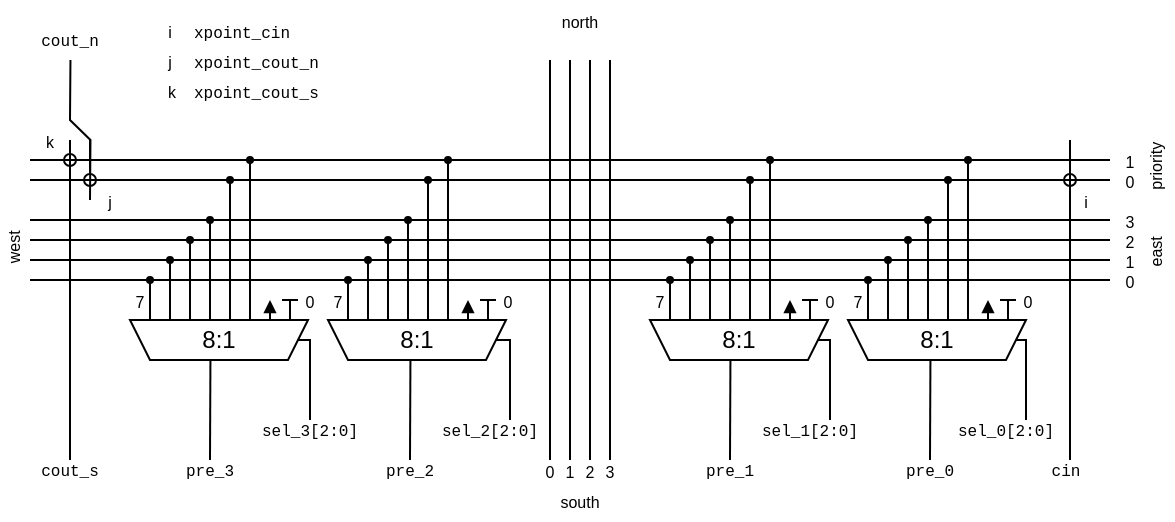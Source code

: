 <mxfile version="20.6.2" type="device"><diagram id="OSe3DrK_URqda5l4GInD" name="Page-1"><mxGraphModel dx="378" dy="245" grid="1" gridSize="10" guides="0" tooltips="1" connect="1" arrows="1" fold="1" page="1" pageScale="1" pageWidth="827" pageHeight="1169" math="0" shadow="0"><root><mxCell id="0"/><mxCell id="1" parent="0"/><mxCell id="ZqfGy2aPI4gO4ONC-MeF-138" value="" style="endArrow=none;html=1;rounded=0;fontSize=8;" parent="1" edge="1"><mxGeometry width="50" height="50" relative="1" as="geometry"><mxPoint x="538" y="260" as="sourcePoint"/><mxPoint x="518" y="220" as="targetPoint"/><Array as="points"><mxPoint x="538" y="220"/></Array></mxGeometry></mxCell><mxCell id="ZqfGy2aPI4gO4ONC-MeF-137" value="" style="endArrow=none;html=1;rounded=0;fontSize=8;" parent="1" edge="1"><mxGeometry width="50" height="50" relative="1" as="geometry"><mxPoint x="440" y="260" as="sourcePoint"/><mxPoint x="419" y="220" as="targetPoint"/><Array as="points"><mxPoint x="440" y="220"/></Array></mxGeometry></mxCell><mxCell id="ZqfGy2aPI4gO4ONC-MeF-136" value="" style="endArrow=none;html=1;rounded=0;fontSize=8;" parent="1" edge="1"><mxGeometry width="50" height="50" relative="1" as="geometry"><mxPoint x="280" y="260" as="sourcePoint"/><mxPoint x="260" y="220" as="targetPoint"/><Array as="points"><mxPoint x="280" y="220"/></Array></mxGeometry></mxCell><mxCell id="ZqfGy2aPI4gO4ONC-MeF-135" value="" style="endArrow=none;html=1;rounded=0;fontSize=8;" parent="1" edge="1"><mxGeometry width="50" height="50" relative="1" as="geometry"><mxPoint x="180" y="260" as="sourcePoint"/><mxPoint x="159" y="220" as="targetPoint"/><Array as="points"><mxPoint x="180" y="220"/></Array></mxGeometry></mxCell><mxCell id="ZqfGy2aPI4gO4ONC-MeF-3" value="" style="endArrow=none;html=1;rounded=0;" parent="1" edge="1"><mxGeometry width="50" height="50" relative="1" as="geometry"><mxPoint x="580" y="190" as="sourcePoint"/><mxPoint x="40" y="190" as="targetPoint"/></mxGeometry></mxCell><mxCell id="ZqfGy2aPI4gO4ONC-MeF-4" value="" style="endArrow=none;html=1;rounded=0;" parent="1" edge="1"><mxGeometry width="50" height="50" relative="1" as="geometry"><mxPoint x="580" y="180" as="sourcePoint"/><mxPoint x="40" y="180" as="targetPoint"/></mxGeometry></mxCell><mxCell id="ZqfGy2aPI4gO4ONC-MeF-5" value="" style="endArrow=none;html=1;rounded=0;" parent="1" edge="1"><mxGeometry width="50" height="50" relative="1" as="geometry"><mxPoint x="580" y="170" as="sourcePoint"/><mxPoint x="40" y="170" as="targetPoint"/></mxGeometry></mxCell><mxCell id="ZqfGy2aPI4gO4ONC-MeF-6" value="" style="endArrow=none;html=1;rounded=0;" parent="1" edge="1"><mxGeometry width="50" height="50" relative="1" as="geometry"><mxPoint x="580" y="160" as="sourcePoint"/><mxPoint x="40" y="160" as="targetPoint"/></mxGeometry></mxCell><mxCell id="ZqfGy2aPI4gO4ONC-MeF-7" value="" style="endArrow=none;html=1;rounded=0;" parent="1" edge="1"><mxGeometry width="50" height="50" relative="1" as="geometry"><mxPoint x="580" y="140" as="sourcePoint"/><mxPoint x="40" y="140" as="targetPoint"/><Array as="points"/></mxGeometry></mxCell><mxCell id="ZqfGy2aPI4gO4ONC-MeF-8" value="" style="endArrow=none;html=1;rounded=0;" parent="1" edge="1"><mxGeometry width="50" height="50" relative="1" as="geometry"><mxPoint x="580" y="130" as="sourcePoint"/><mxPoint x="40" y="130" as="targetPoint"/><Array as="points"/></mxGeometry></mxCell><mxCell id="ZqfGy2aPI4gO4ONC-MeF-20" value="" style="endArrow=none;html=1;rounded=0;startArrow=none;startFill=0;endSize=4;startSize=3;strokeWidth=1;endFill=0;" parent="1" edge="1"><mxGeometry width="50" height="50" relative="1" as="geometry"><mxPoint x="330" y="160" as="sourcePoint"/><mxPoint x="330" y="80" as="targetPoint"/></mxGeometry></mxCell><mxCell id="ZqfGy2aPI4gO4ONC-MeF-21" value="" style="endArrow=none;html=1;rounded=0;startArrow=none;startFill=0;endSize=4;startSize=3;strokeWidth=1;endFill=0;" parent="1" edge="1"><mxGeometry width="50" height="50" relative="1" as="geometry"><mxPoint x="300" y="190" as="sourcePoint"/><mxPoint x="300" y="80" as="targetPoint"/></mxGeometry></mxCell><mxCell id="ZqfGy2aPI4gO4ONC-MeF-22" value="" style="endArrow=none;html=1;rounded=0;startArrow=none;startFill=0;endSize=4;startSize=3;strokeWidth=1;endFill=0;" parent="1" edge="1"><mxGeometry width="50" height="50" relative="1" as="geometry"><mxPoint x="310" y="180" as="sourcePoint"/><mxPoint x="310" y="80" as="targetPoint"/></mxGeometry></mxCell><mxCell id="ZqfGy2aPI4gO4ONC-MeF-23" value="" style="endArrow=none;html=1;rounded=0;startArrow=none;startFill=0;endSize=4;startSize=3;strokeWidth=1;endFill=0;" parent="1" edge="1"><mxGeometry width="50" height="50" relative="1" as="geometry"><mxPoint x="320" y="170" as="sourcePoint"/><mxPoint x="320" y="80" as="targetPoint"/></mxGeometry></mxCell><mxCell id="ZqfGy2aPI4gO4ONC-MeF-25" value="" style="endArrow=none;html=1;rounded=0;endFill=0;startArrow=baseDash;startFill=0;" parent="1" edge="1"><mxGeometry width="50" height="50" relative="1" as="geometry"><mxPoint x="170" y="200" as="sourcePoint"/><mxPoint x="170" y="220" as="targetPoint"/><Array as="points"/></mxGeometry></mxCell><mxCell id="ZqfGy2aPI4gO4ONC-MeF-26" value="" style="endArrow=none;html=1;rounded=0;startArrow=oval;startFill=1;endSize=4;startSize=3;strokeWidth=1;" parent="1" edge="1"><mxGeometry width="50" height="50" relative="1" as="geometry"><mxPoint x="150" y="130" as="sourcePoint"/><mxPoint x="150" y="220" as="targetPoint"/></mxGeometry></mxCell><mxCell id="ZqfGy2aPI4gO4ONC-MeF-27" value="" style="endArrow=none;html=1;rounded=0;startArrow=oval;startFill=1;endSize=4;startSize=3;strokeWidth=1;" parent="1" edge="1"><mxGeometry width="50" height="50" relative="1" as="geometry"><mxPoint x="140" y="140" as="sourcePoint"/><mxPoint x="140" y="220" as="targetPoint"/></mxGeometry></mxCell><mxCell id="ZqfGy2aPI4gO4ONC-MeF-28" value="" style="endArrow=none;html=1;rounded=0;startArrow=oval;startFill=1;endSize=4;startSize=3;strokeWidth=1;" parent="1" edge="1"><mxGeometry width="50" height="50" relative="1" as="geometry"><mxPoint x="130" y="160" as="sourcePoint"/><mxPoint x="130" y="220" as="targetPoint"/></mxGeometry></mxCell><mxCell id="ZqfGy2aPI4gO4ONC-MeF-29" value="" style="endArrow=none;html=1;rounded=0;startArrow=oval;startFill=1;endSize=4;startSize=3;strokeWidth=1;" parent="1" edge="1"><mxGeometry width="50" height="50" relative="1" as="geometry"><mxPoint x="120" y="170" as="sourcePoint"/><mxPoint x="120" y="220" as="targetPoint"/></mxGeometry></mxCell><mxCell id="ZqfGy2aPI4gO4ONC-MeF-30" value="" style="endArrow=none;html=1;rounded=0;startArrow=oval;startFill=1;endSize=4;startSize=3;strokeWidth=1;" parent="1" edge="1"><mxGeometry width="50" height="50" relative="1" as="geometry"><mxPoint x="110" y="180" as="sourcePoint"/><mxPoint x="110" y="220" as="targetPoint"/></mxGeometry></mxCell><mxCell id="ZqfGy2aPI4gO4ONC-MeF-31" value="" style="endArrow=none;html=1;rounded=0;startArrow=oval;startFill=1;endSize=4;startSize=3;strokeWidth=1;" parent="1" edge="1"><mxGeometry width="50" height="50" relative="1" as="geometry"><mxPoint x="100" y="190" as="sourcePoint"/><mxPoint x="100" y="220" as="targetPoint"/></mxGeometry></mxCell><mxCell id="ZqfGy2aPI4gO4ONC-MeF-32" value="" style="endArrow=none;html=1;rounded=0;endFill=0;startArrow=block;startFill=1;endSize=4;startSize=4;" parent="1" edge="1"><mxGeometry width="50" height="50" relative="1" as="geometry"><mxPoint x="160" y="200" as="sourcePoint"/><mxPoint x="160" y="220" as="targetPoint"/><Array as="points"/></mxGeometry></mxCell><mxCell id="ZqfGy2aPI4gO4ONC-MeF-34" value="" style="endArrow=none;html=1;rounded=0;strokeWidth=1;fontSize=10;startSize=3;endSize=3;" parent="1" edge="1"><mxGeometry width="50" height="50" relative="1" as="geometry"><mxPoint x="70" y="150" as="sourcePoint"/><mxPoint x="60.23" y="80" as="targetPoint"/><Array as="points"><mxPoint x="70.23" y="120"/><mxPoint x="60" y="110"/></Array></mxGeometry></mxCell><mxCell id="ZqfGy2aPI4gO4ONC-MeF-35" value="" style="endArrow=none;html=1;rounded=0;startArrow=oval;startFill=0;" parent="1" edge="1"><mxGeometry width="50" height="50" relative="1" as="geometry"><mxPoint x="70" y="140" as="sourcePoint"/><mxPoint x="70" y="120" as="targetPoint"/></mxGeometry></mxCell><mxCell id="ZqfGy2aPI4gO4ONC-MeF-36" value="" style="endArrow=none;html=1;rounded=0;startArrow=oval;startFill=0;" parent="1" edge="1"><mxGeometry width="50" height="50" relative="1" as="geometry"><mxPoint x="560" y="140" as="sourcePoint"/><mxPoint x="560" y="280" as="targetPoint"/></mxGeometry></mxCell><mxCell id="ZqfGy2aPI4gO4ONC-MeF-37" value="" style="endArrow=none;html=1;rounded=0;strokeWidth=1;fontSize=10;startSize=3;endSize=3;" parent="1" edge="1"><mxGeometry width="50" height="50" relative="1" as="geometry"><mxPoint x="560" y="160" as="sourcePoint"/><mxPoint x="560" y="120" as="targetPoint"/><Array as="points"/></mxGeometry></mxCell><mxCell id="ZqfGy2aPI4gO4ONC-MeF-65" value="&lt;font style=&quot;font-size: 8px;&quot;&gt;0&lt;/font&gt;" style="text;html=1;strokeColor=none;fillColor=none;align=center;verticalAlign=middle;whiteSpace=wrap;rounded=0;" parent="1" vertex="1"><mxGeometry x="170" y="190" width="20" height="20" as="geometry"/></mxCell><mxCell id="ZqfGy2aPI4gO4ONC-MeF-66" value="&lt;font style=&quot;font-size: 8px;&quot;&gt;7&lt;/font&gt;" style="text;html=1;strokeColor=none;fillColor=none;align=center;verticalAlign=middle;whiteSpace=wrap;rounded=0;" parent="1" vertex="1"><mxGeometry x="80" y="190" width="30" height="20" as="geometry"/></mxCell><mxCell id="ZqfGy2aPI4gO4ONC-MeF-67" value="" style="endArrow=none;html=1;rounded=0;endFill=0;startArrow=baseDash;startFill=0;" parent="1" edge="1"><mxGeometry width="50" height="50" relative="1" as="geometry"><mxPoint x="269" y="200" as="sourcePoint"/><mxPoint x="269" y="220" as="targetPoint"/><Array as="points"/></mxGeometry></mxCell><mxCell id="ZqfGy2aPI4gO4ONC-MeF-68" value="" style="endArrow=none;html=1;rounded=0;startArrow=oval;startFill=1;endSize=4;startSize=3;strokeWidth=1;" parent="1" edge="1"><mxGeometry width="50" height="50" relative="1" as="geometry"><mxPoint x="249" y="130" as="sourcePoint"/><mxPoint x="249" y="220" as="targetPoint"/></mxGeometry></mxCell><mxCell id="ZqfGy2aPI4gO4ONC-MeF-69" value="" style="endArrow=none;html=1;rounded=0;startArrow=oval;startFill=1;endSize=4;startSize=3;strokeWidth=1;" parent="1" edge="1"><mxGeometry width="50" height="50" relative="1" as="geometry"><mxPoint x="239" y="140" as="sourcePoint"/><mxPoint x="239" y="220" as="targetPoint"/></mxGeometry></mxCell><mxCell id="ZqfGy2aPI4gO4ONC-MeF-70" value="" style="endArrow=none;html=1;rounded=0;startArrow=oval;startFill=1;endSize=4;startSize=3;strokeWidth=1;" parent="1" edge="1"><mxGeometry width="50" height="50" relative="1" as="geometry"><mxPoint x="229" y="160" as="sourcePoint"/><mxPoint x="229" y="220" as="targetPoint"/></mxGeometry></mxCell><mxCell id="ZqfGy2aPI4gO4ONC-MeF-71" value="" style="endArrow=none;html=1;rounded=0;startArrow=oval;startFill=1;endSize=4;startSize=3;strokeWidth=1;" parent="1" edge="1"><mxGeometry width="50" height="50" relative="1" as="geometry"><mxPoint x="219" y="170" as="sourcePoint"/><mxPoint x="219" y="220" as="targetPoint"/></mxGeometry></mxCell><mxCell id="ZqfGy2aPI4gO4ONC-MeF-72" value="" style="endArrow=none;html=1;rounded=0;startArrow=oval;startFill=1;endSize=4;startSize=3;strokeWidth=1;" parent="1" edge="1"><mxGeometry width="50" height="50" relative="1" as="geometry"><mxPoint x="209" y="180" as="sourcePoint"/><mxPoint x="209" y="220" as="targetPoint"/></mxGeometry></mxCell><mxCell id="ZqfGy2aPI4gO4ONC-MeF-73" value="" style="endArrow=none;html=1;rounded=0;startArrow=oval;startFill=1;endSize=4;startSize=3;strokeWidth=1;" parent="1" edge="1"><mxGeometry width="50" height="50" relative="1" as="geometry"><mxPoint x="199" y="190" as="sourcePoint"/><mxPoint x="199" y="220" as="targetPoint"/></mxGeometry></mxCell><mxCell id="ZqfGy2aPI4gO4ONC-MeF-74" value="" style="endArrow=none;html=1;rounded=0;endFill=0;startArrow=block;startFill=1;endSize=4;startSize=4;" parent="1" edge="1"><mxGeometry width="50" height="50" relative="1" as="geometry"><mxPoint x="259" y="200" as="sourcePoint"/><mxPoint x="259" y="220" as="targetPoint"/><Array as="points"/></mxGeometry></mxCell><mxCell id="ZqfGy2aPI4gO4ONC-MeF-76" value="&lt;font style=&quot;font-size: 8px;&quot;&gt;0&lt;/font&gt;" style="text;html=1;strokeColor=none;fillColor=none;align=center;verticalAlign=middle;whiteSpace=wrap;rounded=0;" parent="1" vertex="1"><mxGeometry x="269" y="190" width="20" height="20" as="geometry"/></mxCell><mxCell id="ZqfGy2aPI4gO4ONC-MeF-77" value="&lt;font style=&quot;font-size: 8px;&quot;&gt;7&lt;/font&gt;" style="text;html=1;strokeColor=none;fillColor=none;align=center;verticalAlign=middle;whiteSpace=wrap;rounded=0;" parent="1" vertex="1"><mxGeometry x="179" y="190" width="30" height="20" as="geometry"/></mxCell><mxCell id="ZqfGy2aPI4gO4ONC-MeF-78" value="" style="endArrow=none;html=1;rounded=0;endFill=0;startArrow=baseDash;startFill=0;" parent="1" edge="1"><mxGeometry width="50" height="50" relative="1" as="geometry"><mxPoint x="430" y="200" as="sourcePoint"/><mxPoint x="430" y="220" as="targetPoint"/><Array as="points"/></mxGeometry></mxCell><mxCell id="ZqfGy2aPI4gO4ONC-MeF-79" value="" style="endArrow=none;html=1;rounded=0;startArrow=oval;startFill=1;endSize=4;startSize=3;strokeWidth=1;" parent="1" edge="1"><mxGeometry width="50" height="50" relative="1" as="geometry"><mxPoint x="410" y="130" as="sourcePoint"/><mxPoint x="410" y="220" as="targetPoint"/></mxGeometry></mxCell><mxCell id="ZqfGy2aPI4gO4ONC-MeF-80" value="" style="endArrow=none;html=1;rounded=0;startArrow=oval;startFill=1;endSize=4;startSize=3;strokeWidth=1;" parent="1" edge="1"><mxGeometry width="50" height="50" relative="1" as="geometry"><mxPoint x="400" y="140" as="sourcePoint"/><mxPoint x="400" y="220" as="targetPoint"/></mxGeometry></mxCell><mxCell id="ZqfGy2aPI4gO4ONC-MeF-81" value="" style="endArrow=none;html=1;rounded=0;startArrow=oval;startFill=1;endSize=4;startSize=3;strokeWidth=1;" parent="1" edge="1"><mxGeometry width="50" height="50" relative="1" as="geometry"><mxPoint x="390" y="160" as="sourcePoint"/><mxPoint x="390" y="220" as="targetPoint"/></mxGeometry></mxCell><mxCell id="ZqfGy2aPI4gO4ONC-MeF-82" value="" style="endArrow=none;html=1;rounded=0;startArrow=oval;startFill=1;endSize=4;startSize=3;strokeWidth=1;" parent="1" edge="1"><mxGeometry width="50" height="50" relative="1" as="geometry"><mxPoint x="380" y="170" as="sourcePoint"/><mxPoint x="380" y="220" as="targetPoint"/></mxGeometry></mxCell><mxCell id="ZqfGy2aPI4gO4ONC-MeF-83" value="" style="endArrow=none;html=1;rounded=0;startArrow=oval;startFill=1;endSize=4;startSize=3;strokeWidth=1;" parent="1" edge="1"><mxGeometry width="50" height="50" relative="1" as="geometry"><mxPoint x="370" y="180" as="sourcePoint"/><mxPoint x="370" y="220" as="targetPoint"/></mxGeometry></mxCell><mxCell id="ZqfGy2aPI4gO4ONC-MeF-84" value="" style="endArrow=none;html=1;rounded=0;startArrow=oval;startFill=1;endSize=4;startSize=3;strokeWidth=1;" parent="1" edge="1"><mxGeometry width="50" height="50" relative="1" as="geometry"><mxPoint x="360" y="190" as="sourcePoint"/><mxPoint x="360" y="220" as="targetPoint"/></mxGeometry></mxCell><mxCell id="ZqfGy2aPI4gO4ONC-MeF-85" value="" style="endArrow=none;html=1;rounded=0;endFill=0;startArrow=block;startFill=1;endSize=4;startSize=4;" parent="1" edge="1"><mxGeometry width="50" height="50" relative="1" as="geometry"><mxPoint x="420" y="200" as="sourcePoint"/><mxPoint x="420" y="220" as="targetPoint"/><Array as="points"/></mxGeometry></mxCell><mxCell id="ZqfGy2aPI4gO4ONC-MeF-87" value="&lt;font style=&quot;font-size: 8px;&quot;&gt;0&lt;/font&gt;" style="text;html=1;strokeColor=none;fillColor=none;align=center;verticalAlign=middle;whiteSpace=wrap;rounded=0;" parent="1" vertex="1"><mxGeometry x="430" y="190" width="20" height="20" as="geometry"/></mxCell><mxCell id="ZqfGy2aPI4gO4ONC-MeF-88" value="&lt;font style=&quot;font-size: 8px;&quot;&gt;7&lt;/font&gt;" style="text;html=1;strokeColor=none;fillColor=none;align=center;verticalAlign=middle;whiteSpace=wrap;rounded=0;" parent="1" vertex="1"><mxGeometry x="340" y="190" width="30" height="20" as="geometry"/></mxCell><mxCell id="ZqfGy2aPI4gO4ONC-MeF-89" value="" style="endArrow=none;html=1;rounded=0;endFill=0;startArrow=baseDash;startFill=0;" parent="1" edge="1"><mxGeometry width="50" height="50" relative="1" as="geometry"><mxPoint x="529" y="200" as="sourcePoint"/><mxPoint x="529" y="220" as="targetPoint"/><Array as="points"/></mxGeometry></mxCell><mxCell id="ZqfGy2aPI4gO4ONC-MeF-90" value="" style="endArrow=none;html=1;rounded=0;startArrow=oval;startFill=1;endSize=4;startSize=3;strokeWidth=1;" parent="1" edge="1"><mxGeometry width="50" height="50" relative="1" as="geometry"><mxPoint x="509" y="130" as="sourcePoint"/><mxPoint x="509" y="220" as="targetPoint"/></mxGeometry></mxCell><mxCell id="ZqfGy2aPI4gO4ONC-MeF-91" value="" style="endArrow=none;html=1;rounded=0;startArrow=oval;startFill=1;endSize=4;startSize=3;strokeWidth=1;" parent="1" edge="1"><mxGeometry width="50" height="50" relative="1" as="geometry"><mxPoint x="499" y="140" as="sourcePoint"/><mxPoint x="499" y="220" as="targetPoint"/></mxGeometry></mxCell><mxCell id="ZqfGy2aPI4gO4ONC-MeF-92" value="" style="endArrow=none;html=1;rounded=0;startArrow=oval;startFill=1;endSize=4;startSize=3;strokeWidth=1;" parent="1" edge="1"><mxGeometry width="50" height="50" relative="1" as="geometry"><mxPoint x="489" y="160" as="sourcePoint"/><mxPoint x="489" y="220" as="targetPoint"/></mxGeometry></mxCell><mxCell id="ZqfGy2aPI4gO4ONC-MeF-93" value="" style="endArrow=none;html=1;rounded=0;startArrow=oval;startFill=1;endSize=4;startSize=3;strokeWidth=1;" parent="1" edge="1"><mxGeometry width="50" height="50" relative="1" as="geometry"><mxPoint x="479" y="170" as="sourcePoint"/><mxPoint x="479" y="220" as="targetPoint"/></mxGeometry></mxCell><mxCell id="ZqfGy2aPI4gO4ONC-MeF-94" value="" style="endArrow=none;html=1;rounded=0;startArrow=oval;startFill=1;endSize=4;startSize=3;strokeWidth=1;" parent="1" edge="1"><mxGeometry width="50" height="50" relative="1" as="geometry"><mxPoint x="469" y="180" as="sourcePoint"/><mxPoint x="469" y="220" as="targetPoint"/></mxGeometry></mxCell><mxCell id="ZqfGy2aPI4gO4ONC-MeF-95" value="" style="endArrow=none;html=1;rounded=0;startArrow=oval;startFill=1;endSize=4;startSize=3;strokeWidth=1;" parent="1" edge="1"><mxGeometry width="50" height="50" relative="1" as="geometry"><mxPoint x="459" y="190" as="sourcePoint"/><mxPoint x="459" y="220" as="targetPoint"/></mxGeometry></mxCell><mxCell id="ZqfGy2aPI4gO4ONC-MeF-96" value="" style="endArrow=none;html=1;rounded=0;endFill=0;startArrow=block;startFill=1;endSize=4;startSize=4;" parent="1" edge="1"><mxGeometry width="50" height="50" relative="1" as="geometry"><mxPoint x="519" y="200" as="sourcePoint"/><mxPoint x="519" y="220" as="targetPoint"/><Array as="points"/></mxGeometry></mxCell><mxCell id="ZqfGy2aPI4gO4ONC-MeF-98" value="&lt;font style=&quot;font-size: 8px;&quot;&gt;0&lt;/font&gt;" style="text;html=1;strokeColor=none;fillColor=none;align=center;verticalAlign=middle;whiteSpace=wrap;rounded=0;" parent="1" vertex="1"><mxGeometry x="529" y="190" width="20" height="20" as="geometry"/></mxCell><mxCell id="ZqfGy2aPI4gO4ONC-MeF-99" value="&lt;font style=&quot;font-size: 8px;&quot;&gt;7&lt;/font&gt;" style="text;html=1;strokeColor=none;fillColor=none;align=center;verticalAlign=middle;whiteSpace=wrap;rounded=0;" parent="1" vertex="1"><mxGeometry x="439" y="190" width="30" height="20" as="geometry"/></mxCell><mxCell id="ZqfGy2aPI4gO4ONC-MeF-101" value="" style="endArrow=none;html=1;rounded=0;fontSize=8;endFill=0;startArrow=none;startFill=0;" parent="1" edge="1"><mxGeometry width="50" height="50" relative="1" as="geometry"><mxPoint x="300" y="280" as="sourcePoint"/><mxPoint x="300" y="160" as="targetPoint"/></mxGeometry></mxCell><mxCell id="ZqfGy2aPI4gO4ONC-MeF-102" value="" style="endArrow=none;html=1;rounded=0;fontSize=8;endFill=0;startArrow=none;startFill=0;" parent="1" edge="1"><mxGeometry width="50" height="50" relative="1" as="geometry"><mxPoint x="310" y="280" as="sourcePoint"/><mxPoint x="310" y="160" as="targetPoint"/></mxGeometry></mxCell><mxCell id="ZqfGy2aPI4gO4ONC-MeF-103" value="" style="endArrow=none;html=1;rounded=0;fontSize=8;endFill=0;startArrow=none;startFill=0;" parent="1" edge="1"><mxGeometry width="50" height="50" relative="1" as="geometry"><mxPoint x="330" y="280" as="sourcePoint"/><mxPoint x="330" y="160" as="targetPoint"/></mxGeometry></mxCell><mxCell id="ZqfGy2aPI4gO4ONC-MeF-104" value="" style="endArrow=none;html=1;rounded=0;fontSize=8;endFill=0;startArrow=none;startFill=0;" parent="1" edge="1"><mxGeometry width="50" height="50" relative="1" as="geometry"><mxPoint x="320" y="280" as="sourcePoint"/><mxPoint x="320" y="160" as="targetPoint"/></mxGeometry></mxCell><mxCell id="ZqfGy2aPI4gO4ONC-MeF-106" value="" style="endArrow=none;html=1;rounded=0;startArrow=oval;startFill=0;" parent="1" edge="1"><mxGeometry width="50" height="50" relative="1" as="geometry"><mxPoint x="60" y="130" as="sourcePoint"/><mxPoint x="60" y="280" as="targetPoint"/></mxGeometry></mxCell><mxCell id="ZqfGy2aPI4gO4ONC-MeF-107" value="" style="endArrow=none;html=1;rounded=0;fontSize=8;" parent="1" edge="1"><mxGeometry width="50" height="50" relative="1" as="geometry"><mxPoint x="60" y="150" as="sourcePoint"/><mxPoint x="60" y="120" as="targetPoint"/></mxGeometry></mxCell><mxCell id="ZqfGy2aPI4gO4ONC-MeF-108" value="" style="endArrow=none;html=1;rounded=0;fontSize=8;" parent="1" edge="1"><mxGeometry width="50" height="50" relative="1" as="geometry"><mxPoint x="130" y="280" as="sourcePoint"/><mxPoint x="130.26" y="220" as="targetPoint"/></mxGeometry></mxCell><mxCell id="ZqfGy2aPI4gO4ONC-MeF-109" value="" style="endArrow=none;html=1;rounded=0;fontSize=8;" parent="1" edge="1"><mxGeometry width="50" height="50" relative="1" as="geometry"><mxPoint x="230" y="280" as="sourcePoint"/><mxPoint x="230.26" y="220" as="targetPoint"/></mxGeometry></mxCell><mxCell id="ZqfGy2aPI4gO4ONC-MeF-110" value="" style="endArrow=none;html=1;rounded=0;fontSize=8;" parent="1" edge="1"><mxGeometry width="50" height="50" relative="1" as="geometry"><mxPoint x="390" y="280" as="sourcePoint"/><mxPoint x="390.26" y="220" as="targetPoint"/></mxGeometry></mxCell><mxCell id="ZqfGy2aPI4gO4ONC-MeF-111" value="" style="endArrow=none;html=1;rounded=0;fontSize=8;" parent="1" edge="1"><mxGeometry width="50" height="50" relative="1" as="geometry"><mxPoint x="490" y="280" as="sourcePoint"/><mxPoint x="490.26" y="220" as="targetPoint"/></mxGeometry></mxCell><mxCell id="ZqfGy2aPI4gO4ONC-MeF-33" value="8:1" style="shape=trapezoid;perimeter=trapezoidPerimeter;whiteSpace=wrap;html=1;fixedSize=1;size=10;direction=west;" parent="1" vertex="1"><mxGeometry x="90" y="210" width="89" height="20" as="geometry"/></mxCell><mxCell id="ZqfGy2aPI4gO4ONC-MeF-75" value="8:1" style="shape=trapezoid;perimeter=trapezoidPerimeter;whiteSpace=wrap;html=1;fixedSize=1;size=10;direction=west;" parent="1" vertex="1"><mxGeometry x="189" y="210" width="89" height="20" as="geometry"/></mxCell><mxCell id="ZqfGy2aPI4gO4ONC-MeF-86" value="8:1" style="shape=trapezoid;perimeter=trapezoidPerimeter;whiteSpace=wrap;html=1;fixedSize=1;size=10;direction=west;" parent="1" vertex="1"><mxGeometry x="350" y="210" width="89" height="20" as="geometry"/></mxCell><mxCell id="ZqfGy2aPI4gO4ONC-MeF-97" value="8:1" style="shape=trapezoid;perimeter=trapezoidPerimeter;whiteSpace=wrap;html=1;fixedSize=1;size=10;direction=west;" parent="1" vertex="1"><mxGeometry x="449" y="210" width="89" height="20" as="geometry"/></mxCell><mxCell id="ZqfGy2aPI4gO4ONC-MeF-112" value="&lt;font style=&quot;font-size: 8px;&quot;&gt;north&lt;/font&gt;" style="text;html=1;strokeColor=none;fillColor=none;align=center;verticalAlign=middle;whiteSpace=wrap;rounded=0;strokeWidth=2;fontSize=10;" parent="1" vertex="1"><mxGeometry x="300" y="50" width="30" height="20" as="geometry"/></mxCell><mxCell id="ZqfGy2aPI4gO4ONC-MeF-113" value="&lt;font style=&quot;font-size: 8px;&quot;&gt;south&lt;/font&gt;" style="text;html=1;strokeColor=none;fillColor=none;align=center;verticalAlign=middle;whiteSpace=wrap;rounded=0;strokeWidth=2;fontSize=10;" parent="1" vertex="1"><mxGeometry x="300" y="290" width="30" height="20" as="geometry"/></mxCell><mxCell id="ZqfGy2aPI4gO4ONC-MeF-114" value="&lt;font style=&quot;font-size: 8px;&quot;&gt;west&lt;/font&gt;" style="text;html=1;strokeColor=none;fillColor=none;align=center;verticalAlign=middle;whiteSpace=wrap;rounded=0;strokeWidth=2;fontSize=10;rotation=270;" parent="1" vertex="1"><mxGeometry x="9.38" y="166.88" width="43.75" height="12.5" as="geometry"/></mxCell><mxCell id="ZqfGy2aPI4gO4ONC-MeF-115" value="&lt;font style=&quot;font-size: 8px;&quot;&gt;east&lt;/font&gt;" style="text;html=1;strokeColor=none;fillColor=none;align=center;verticalAlign=middle;whiteSpace=wrap;rounded=0;strokeWidth=2;fontSize=10;rotation=270;" parent="1" vertex="1"><mxGeometry x="580" y="166.88" width="43.75" height="17.82" as="geometry"/></mxCell><mxCell id="ZqfGy2aPI4gO4ONC-MeF-116" value="&lt;font face=&quot;Courier New&quot;&gt;pre_0&lt;/font&gt;" style="text;html=1;strokeColor=none;fillColor=none;align=center;verticalAlign=middle;whiteSpace=wrap;rounded=0;fontSize=8;" parent="1" vertex="1"><mxGeometry x="470" y="280" width="40" height="10" as="geometry"/></mxCell><mxCell id="ZqfGy2aPI4gO4ONC-MeF-117" value="&lt;font face=&quot;Courier New&quot;&gt;pre_1&lt;/font&gt;" style="text;html=1;strokeColor=none;fillColor=none;align=center;verticalAlign=middle;whiteSpace=wrap;rounded=0;fontSize=8;" parent="1" vertex="1"><mxGeometry x="370" y="280" width="40" height="10" as="geometry"/></mxCell><mxCell id="ZqfGy2aPI4gO4ONC-MeF-118" value="&lt;font face=&quot;Courier New&quot;&gt;pre_2&lt;/font&gt;" style="text;html=1;strokeColor=none;fillColor=none;align=center;verticalAlign=middle;whiteSpace=wrap;rounded=0;fontSize=8;" parent="1" vertex="1"><mxGeometry x="210" y="280" width="40" height="10" as="geometry"/></mxCell><mxCell id="ZqfGy2aPI4gO4ONC-MeF-119" value="&lt;font face=&quot;Courier New&quot;&gt;pre_3&lt;/font&gt;" style="text;html=1;strokeColor=none;fillColor=none;align=center;verticalAlign=middle;whiteSpace=wrap;rounded=0;fontSize=8;" parent="1" vertex="1"><mxGeometry x="110" y="280" width="40" height="10" as="geometry"/></mxCell><mxCell id="ZqfGy2aPI4gO4ONC-MeF-120" value="&lt;font face=&quot;Courier New&quot;&gt;cin&lt;/font&gt;" style="text;html=1;strokeColor=none;fillColor=none;align=center;verticalAlign=middle;whiteSpace=wrap;rounded=0;fontSize=8;" parent="1" vertex="1"><mxGeometry x="538" y="280" width="40" height="10" as="geometry"/></mxCell><mxCell id="ZqfGy2aPI4gO4ONC-MeF-121" value="&lt;font face=&quot;Courier New&quot;&gt;cout_s&lt;/font&gt;" style="text;html=1;strokeColor=none;fillColor=none;align=center;verticalAlign=middle;whiteSpace=wrap;rounded=0;fontSize=8;" parent="1" vertex="1"><mxGeometry x="30" y="280" width="60" height="10" as="geometry"/></mxCell><mxCell id="ZqfGy2aPI4gO4ONC-MeF-122" value="&lt;font face=&quot;Courier New&quot;&gt;cout_n&lt;/font&gt;" style="text;html=1;strokeColor=none;fillColor=none;align=center;verticalAlign=middle;whiteSpace=wrap;rounded=0;fontSize=8;" parent="1" vertex="1"><mxGeometry x="40" y="60" width="40" height="20" as="geometry"/></mxCell><mxCell id="ZqfGy2aPI4gO4ONC-MeF-124" value="&lt;span style=&quot;font-size: 8px;&quot;&gt;i&lt;/span&gt;" style="text;html=1;strokeColor=none;fillColor=none;align=center;verticalAlign=middle;whiteSpace=wrap;rounded=0;" parent="1" vertex="1"><mxGeometry x="558" y="140" width="20" height="20" as="geometry"/></mxCell><mxCell id="ZqfGy2aPI4gO4ONC-MeF-125" value="&lt;span style=&quot;font-size: 8px;&quot;&gt;k&lt;/span&gt;" style="text;html=1;strokeColor=none;fillColor=none;align=center;verticalAlign=middle;whiteSpace=wrap;rounded=0;" parent="1" vertex="1"><mxGeometry x="40" y="110" width="20" height="20" as="geometry"/></mxCell><mxCell id="ZqfGy2aPI4gO4ONC-MeF-126" value="&lt;span style=&quot;font-size: 8px;&quot;&gt;j&lt;/span&gt;" style="text;html=1;strokeColor=none;fillColor=none;align=center;verticalAlign=middle;whiteSpace=wrap;rounded=0;" parent="1" vertex="1"><mxGeometry x="70" y="140" width="20" height="20" as="geometry"/></mxCell><mxCell id="ZqfGy2aPI4gO4ONC-MeF-127" value="&lt;span style=&quot;font-size: 8px;&quot;&gt;i&lt;br&gt;&lt;/span&gt;" style="text;html=1;strokeColor=none;fillColor=none;align=center;verticalAlign=middle;whiteSpace=wrap;rounded=0;" parent="1" vertex="1"><mxGeometry x="100" y="60" width="20" height="10" as="geometry"/></mxCell><mxCell id="ZqfGy2aPI4gO4ONC-MeF-128" value="&lt;span style=&quot;font-size: 8px;&quot;&gt;j&lt;br&gt;&lt;/span&gt;" style="text;html=1;strokeColor=none;fillColor=none;align=center;verticalAlign=middle;whiteSpace=wrap;rounded=0;" parent="1" vertex="1"><mxGeometry x="100" y="70" width="20" height="20" as="geometry"/></mxCell><mxCell id="ZqfGy2aPI4gO4ONC-MeF-129" value="&lt;span style=&quot;font-size: 8px;&quot;&gt;k&lt;br&gt;&lt;/span&gt;" style="text;html=1;strokeColor=none;fillColor=none;align=center;verticalAlign=middle;whiteSpace=wrap;rounded=0;" parent="1" vertex="1"><mxGeometry x="101" y="90" width="20" height="10" as="geometry"/></mxCell><mxCell id="ZqfGy2aPI4gO4ONC-MeF-130" value="&lt;div style=&quot;&quot;&gt;&lt;span style=&quot;font-family: &amp;quot;Courier New&amp;quot;; font-size: 8px; background-color: initial;&quot;&gt;xpoint_cin&lt;/span&gt;&lt;/div&gt;" style="text;html=1;strokeColor=none;fillColor=none;align=left;verticalAlign=middle;whiteSpace=wrap;rounded=0;" parent="1" vertex="1"><mxGeometry x="120" y="60" width="80" height="10" as="geometry"/></mxCell><mxCell id="ZqfGy2aPI4gO4ONC-MeF-132" value="&lt;div style=&quot;&quot;&gt;&lt;span style=&quot;font-family: &amp;quot;Courier New&amp;quot;; font-size: 8px; background-color: initial;&quot;&gt;xpoint_cout_n&lt;/span&gt;&lt;/div&gt;" style="text;html=1;strokeColor=none;fillColor=none;align=left;verticalAlign=middle;whiteSpace=wrap;rounded=0;" parent="1" vertex="1"><mxGeometry x="120" y="70" width="80" height="20" as="geometry"/></mxCell><mxCell id="ZqfGy2aPI4gO4ONC-MeF-133" value="&lt;div style=&quot;&quot;&gt;&lt;span style=&quot;font-family: &amp;quot;Courier New&amp;quot;; font-size: 8px;&quot;&gt;xpoint_cout_s&lt;/span&gt;&lt;br&gt;&lt;/div&gt;" style="text;html=1;strokeColor=none;fillColor=none;align=left;verticalAlign=middle;whiteSpace=wrap;rounded=0;" parent="1" vertex="1"><mxGeometry x="120" y="90" width="80" height="10" as="geometry"/></mxCell><mxCell id="ZqfGy2aPI4gO4ONC-MeF-139" value="&lt;font face=&quot;Courier New&quot;&gt;sel_3[2:0]&lt;/font&gt;" style="text;html=1;strokeColor=none;fillColor=none;align=center;verticalAlign=middle;whiteSpace=wrap;rounded=0;fontSize=8;" parent="1" vertex="1"><mxGeometry x="150" y="260" width="60" height="10" as="geometry"/></mxCell><mxCell id="ZqfGy2aPI4gO4ONC-MeF-140" value="&lt;font face=&quot;Courier New&quot;&gt;sel_2[2:0]&lt;/font&gt;" style="text;html=1;strokeColor=none;fillColor=none;align=center;verticalAlign=middle;whiteSpace=wrap;rounded=0;fontSize=8;" parent="1" vertex="1"><mxGeometry x="240" y="260" width="60" height="10" as="geometry"/></mxCell><mxCell id="ZqfGy2aPI4gO4ONC-MeF-141" value="&lt;font face=&quot;Courier New&quot;&gt;sel_1[2:0]&lt;/font&gt;" style="text;html=1;strokeColor=none;fillColor=none;align=center;verticalAlign=middle;whiteSpace=wrap;rounded=0;fontSize=8;" parent="1" vertex="1"><mxGeometry x="400" y="260" width="60" height="10" as="geometry"/></mxCell><mxCell id="ZqfGy2aPI4gO4ONC-MeF-142" value="&lt;font face=&quot;Courier New&quot;&gt;sel_0[2:0]&lt;/font&gt;" style="text;html=1;strokeColor=none;fillColor=none;align=center;verticalAlign=middle;whiteSpace=wrap;rounded=0;fontSize=8;" parent="1" vertex="1"><mxGeometry x="498" y="260" width="60" height="10" as="geometry"/></mxCell><mxCell id="ZqfGy2aPI4gO4ONC-MeF-143" value="&lt;font style=&quot;font-size: 8px;&quot;&gt;0&lt;/font&gt;" style="text;html=1;strokeColor=none;fillColor=none;align=center;verticalAlign=middle;whiteSpace=wrap;rounded=0;" parent="1" vertex="1"><mxGeometry x="580" y="180" width="20" height="20" as="geometry"/></mxCell><mxCell id="ZqfGy2aPI4gO4ONC-MeF-144" value="&lt;font style=&quot;font-size: 8px;&quot;&gt;1&lt;/font&gt;" style="text;html=1;strokeColor=none;fillColor=none;align=center;verticalAlign=middle;whiteSpace=wrap;rounded=0;" parent="1" vertex="1"><mxGeometry x="580" y="170" width="20" height="20" as="geometry"/></mxCell><mxCell id="ZqfGy2aPI4gO4ONC-MeF-145" value="&lt;font style=&quot;font-size: 8px;&quot;&gt;2&lt;/font&gt;" style="text;html=1;strokeColor=none;fillColor=none;align=center;verticalAlign=middle;whiteSpace=wrap;rounded=0;" parent="1" vertex="1"><mxGeometry x="580" y="160" width="20" height="20" as="geometry"/></mxCell><mxCell id="ZqfGy2aPI4gO4ONC-MeF-146" value="&lt;font style=&quot;font-size: 8px;&quot;&gt;3&lt;/font&gt;" style="text;html=1;strokeColor=none;fillColor=none;align=center;verticalAlign=middle;whiteSpace=wrap;rounded=0;" parent="1" vertex="1"><mxGeometry x="580" y="150" width="20" height="20" as="geometry"/></mxCell><mxCell id="ZqfGy2aPI4gO4ONC-MeF-147" value="&lt;font style=&quot;font-size: 8px;&quot;&gt;0&lt;/font&gt;" style="text;html=1;strokeColor=none;fillColor=none;align=center;verticalAlign=middle;whiteSpace=wrap;rounded=0;" parent="1" vertex="1"><mxGeometry x="580" y="130" width="20" height="20" as="geometry"/></mxCell><mxCell id="ZqfGy2aPI4gO4ONC-MeF-148" value="&lt;font style=&quot;font-size: 8px;&quot;&gt;1&lt;/font&gt;" style="text;html=1;strokeColor=none;fillColor=none;align=center;verticalAlign=middle;whiteSpace=wrap;rounded=0;" parent="1" vertex="1"><mxGeometry x="580" y="120" width="20" height="20" as="geometry"/></mxCell><mxCell id="ZqfGy2aPI4gO4ONC-MeF-149" value="&lt;font style=&quot;font-size: 8px;&quot;&gt;priority&lt;br&gt;&lt;/font&gt;" style="text;html=1;strokeColor=none;fillColor=none;align=center;verticalAlign=middle;whiteSpace=wrap;rounded=0;strokeWidth=2;fontSize=10;rotation=270;" parent="1" vertex="1"><mxGeometry x="581.87" y="124.05" width="40" height="17.82" as="geometry"/></mxCell><mxCell id="ZqfGy2aPI4gO4ONC-MeF-150" value="&lt;font style=&quot;font-size: 8px;&quot;&gt;0&lt;/font&gt;" style="text;html=1;strokeColor=none;fillColor=none;align=center;verticalAlign=middle;whiteSpace=wrap;rounded=0;" parent="1" vertex="1"><mxGeometry x="290" y="280" width="20" height="10" as="geometry"/></mxCell><mxCell id="ZqfGy2aPI4gO4ONC-MeF-151" value="&lt;font style=&quot;font-size: 8px;&quot;&gt;1&lt;/font&gt;" style="text;html=1;strokeColor=none;fillColor=none;align=center;verticalAlign=middle;whiteSpace=wrap;rounded=0;" parent="1" vertex="1"><mxGeometry x="300" y="280" width="20" height="10" as="geometry"/></mxCell><mxCell id="ZqfGy2aPI4gO4ONC-MeF-152" value="&lt;font style=&quot;font-size: 8px;&quot;&gt;2&lt;/font&gt;" style="text;html=1;strokeColor=none;fillColor=none;align=center;verticalAlign=middle;whiteSpace=wrap;rounded=0;" parent="1" vertex="1"><mxGeometry x="310" y="280" width="20" height="10" as="geometry"/></mxCell><mxCell id="ZqfGy2aPI4gO4ONC-MeF-153" value="&lt;font style=&quot;font-size: 8px;&quot;&gt;3&lt;/font&gt;" style="text;html=1;strokeColor=none;fillColor=none;align=center;verticalAlign=middle;whiteSpace=wrap;rounded=0;" parent="1" vertex="1"><mxGeometry x="320" y="280" width="20" height="10" as="geometry"/></mxCell></root></mxGraphModel></diagram></mxfile>